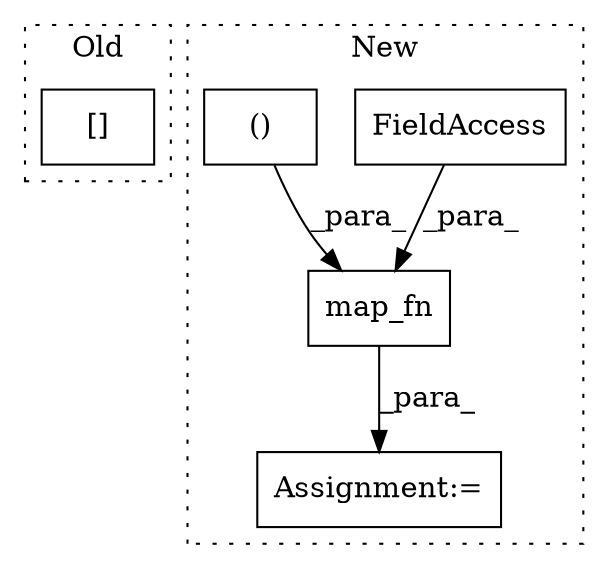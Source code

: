 digraph G {
subgraph cluster0 {
1 [label="[]" a="2" s="4820,4944" l="24,2" shape="box"];
label = "Old";
style="dotted";
}
subgraph cluster1 {
2 [label="map_fn" a="32" s="5266,5345" l="7,1" shape="box"];
3 [label="Assignment:=" a="7" s="5254" l="1" shape="box"];
4 [label="FieldAccess" a="22" s="5327" l="18" shape="box"];
5 [label="()" a="106" s="5286" l="39" shape="box"];
label = "New";
style="dotted";
}
2 -> 3 [label="_para_"];
4 -> 2 [label="_para_"];
5 -> 2 [label="_para_"];
}